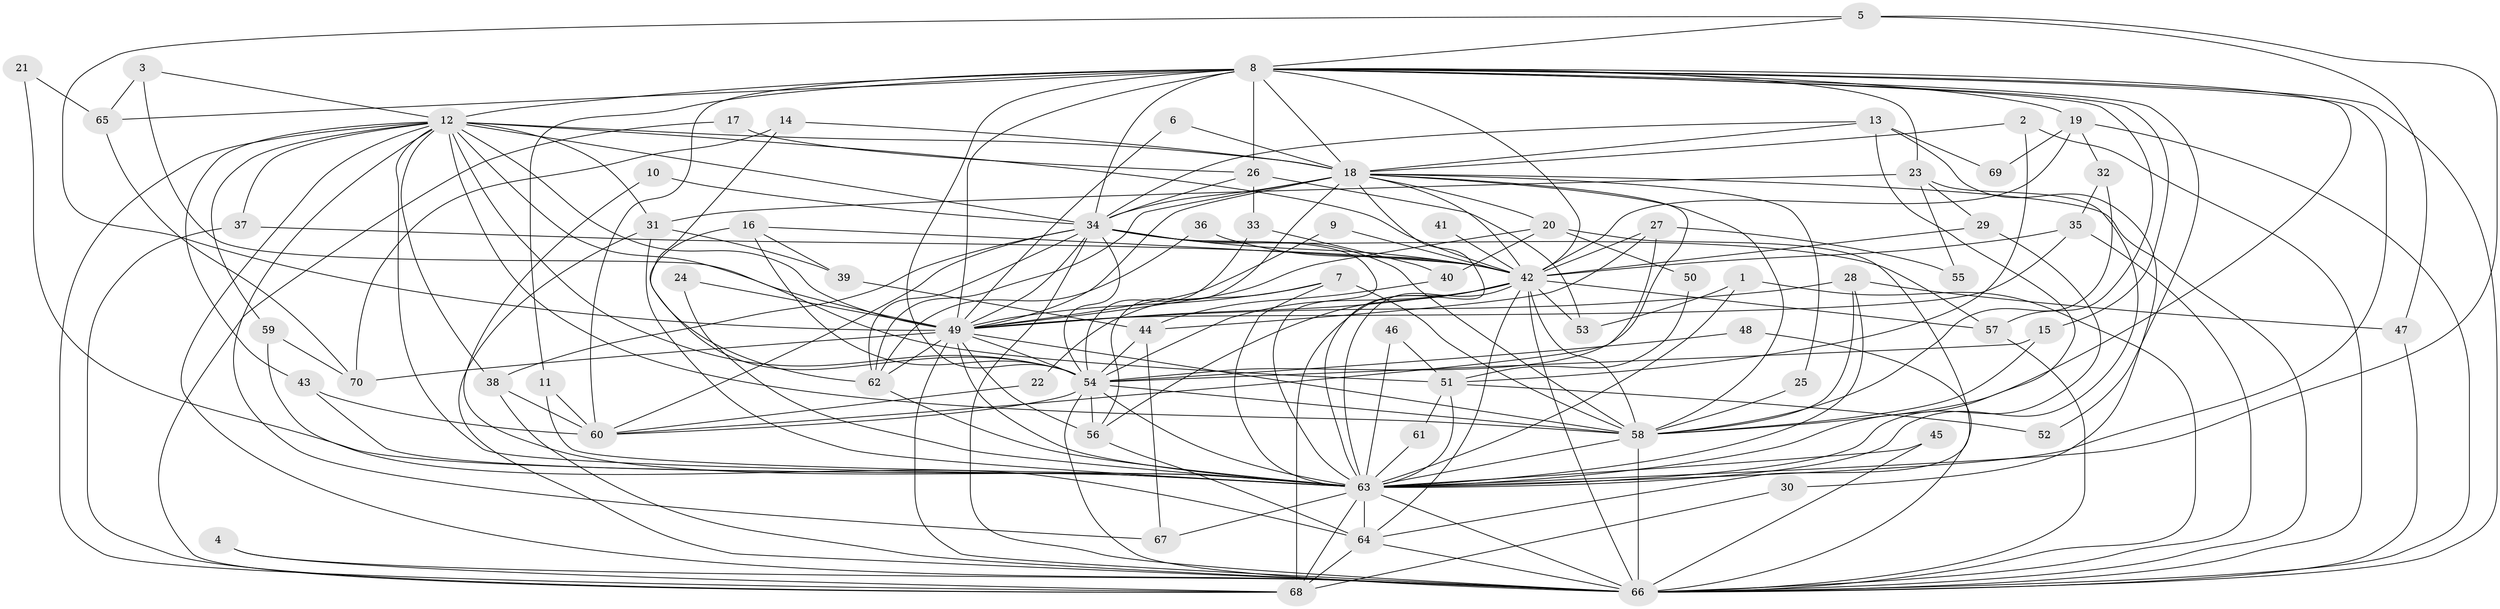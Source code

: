 // original degree distribution, {24: 0.014388489208633094, 22: 0.014388489208633094, 27: 0.014388489208633094, 30: 0.007194244604316547, 36: 0.007194244604316547, 18: 0.007194244604316547, 16: 0.007194244604316547, 9: 0.007194244604316547, 3: 0.20863309352517986, 2: 0.5539568345323741, 4: 0.06474820143884892, 6: 0.02877697841726619, 8: 0.007194244604316547, 5: 0.050359712230215826, 7: 0.007194244604316547}
// Generated by graph-tools (version 1.1) at 2025/01/03/09/25 03:01:35]
// undirected, 70 vertices, 201 edges
graph export_dot {
graph [start="1"]
  node [color=gray90,style=filled];
  1;
  2;
  3;
  4;
  5;
  6;
  7;
  8;
  9;
  10;
  11;
  12;
  13;
  14;
  15;
  16;
  17;
  18;
  19;
  20;
  21;
  22;
  23;
  24;
  25;
  26;
  27;
  28;
  29;
  30;
  31;
  32;
  33;
  34;
  35;
  36;
  37;
  38;
  39;
  40;
  41;
  42;
  43;
  44;
  45;
  46;
  47;
  48;
  49;
  50;
  51;
  52;
  53;
  54;
  55;
  56;
  57;
  58;
  59;
  60;
  61;
  62;
  63;
  64;
  65;
  66;
  67;
  68;
  69;
  70;
  1 -- 53 [weight=1.0];
  1 -- 63 [weight=1.0];
  1 -- 66 [weight=1.0];
  2 -- 18 [weight=1.0];
  2 -- 51 [weight=1.0];
  2 -- 66 [weight=1.0];
  3 -- 12 [weight=1.0];
  3 -- 49 [weight=1.0];
  3 -- 65 [weight=1.0];
  4 -- 66 [weight=1.0];
  4 -- 68 [weight=1.0];
  5 -- 8 [weight=1.0];
  5 -- 47 [weight=1.0];
  5 -- 49 [weight=1.0];
  5 -- 63 [weight=1.0];
  6 -- 18 [weight=1.0];
  6 -- 49 [weight=1.0];
  7 -- 22 [weight=1.0];
  7 -- 49 [weight=1.0];
  7 -- 58 [weight=1.0];
  7 -- 63 [weight=1.0];
  8 -- 11 [weight=1.0];
  8 -- 12 [weight=4.0];
  8 -- 15 [weight=1.0];
  8 -- 18 [weight=3.0];
  8 -- 19 [weight=1.0];
  8 -- 23 [weight=1.0];
  8 -- 26 [weight=2.0];
  8 -- 34 [weight=2.0];
  8 -- 42 [weight=1.0];
  8 -- 49 [weight=2.0];
  8 -- 52 [weight=1.0];
  8 -- 54 [weight=2.0];
  8 -- 57 [weight=1.0];
  8 -- 58 [weight=1.0];
  8 -- 60 [weight=1.0];
  8 -- 63 [weight=1.0];
  8 -- 65 [weight=1.0];
  8 -- 66 [weight=2.0];
  9 -- 42 [weight=1.0];
  9 -- 49 [weight=1.0];
  10 -- 34 [weight=1.0];
  10 -- 63 [weight=1.0];
  11 -- 60 [weight=1.0];
  11 -- 63 [weight=1.0];
  12 -- 18 [weight=1.0];
  12 -- 31 [weight=1.0];
  12 -- 34 [weight=1.0];
  12 -- 37 [weight=1.0];
  12 -- 38 [weight=1.0];
  12 -- 42 [weight=2.0];
  12 -- 43 [weight=1.0];
  12 -- 49 [weight=1.0];
  12 -- 51 [weight=1.0];
  12 -- 54 [weight=1.0];
  12 -- 58 [weight=1.0];
  12 -- 59 [weight=1.0];
  12 -- 63 [weight=3.0];
  12 -- 66 [weight=1.0];
  12 -- 67 [weight=1.0];
  12 -- 68 [weight=1.0];
  13 -- 18 [weight=1.0];
  13 -- 30 [weight=1.0];
  13 -- 34 [weight=1.0];
  13 -- 63 [weight=1.0];
  13 -- 69 [weight=2.0];
  14 -- 18 [weight=1.0];
  14 -- 54 [weight=1.0];
  14 -- 70 [weight=1.0];
  15 -- 54 [weight=1.0];
  15 -- 58 [weight=1.0];
  16 -- 39 [weight=1.0];
  16 -- 42 [weight=1.0];
  16 -- 54 [weight=2.0];
  16 -- 62 [weight=1.0];
  17 -- 26 [weight=1.0];
  17 -- 68 [weight=1.0];
  18 -- 20 [weight=1.0];
  18 -- 25 [weight=1.0];
  18 -- 34 [weight=1.0];
  18 -- 42 [weight=2.0];
  18 -- 49 [weight=2.0];
  18 -- 54 [weight=2.0];
  18 -- 56 [weight=1.0];
  18 -- 58 [weight=1.0];
  18 -- 62 [weight=1.0];
  18 -- 63 [weight=1.0];
  18 -- 66 [weight=1.0];
  19 -- 32 [weight=1.0];
  19 -- 42 [weight=1.0];
  19 -- 66 [weight=1.0];
  19 -- 69 [weight=1.0];
  20 -- 40 [weight=1.0];
  20 -- 49 [weight=1.0];
  20 -- 50 [weight=1.0];
  20 -- 64 [weight=1.0];
  21 -- 63 [weight=1.0];
  21 -- 65 [weight=1.0];
  22 -- 60 [weight=1.0];
  23 -- 29 [weight=1.0];
  23 -- 31 [weight=1.0];
  23 -- 55 [weight=1.0];
  23 -- 63 [weight=1.0];
  24 -- 49 [weight=1.0];
  24 -- 63 [weight=1.0];
  25 -- 58 [weight=1.0];
  26 -- 33 [weight=1.0];
  26 -- 34 [weight=1.0];
  26 -- 53 [weight=1.0];
  27 -- 42 [weight=1.0];
  27 -- 44 [weight=1.0];
  27 -- 55 [weight=1.0];
  27 -- 60 [weight=1.0];
  28 -- 47 [weight=1.0];
  28 -- 49 [weight=1.0];
  28 -- 58 [weight=1.0];
  28 -- 63 [weight=1.0];
  29 -- 42 [weight=1.0];
  29 -- 63 [weight=1.0];
  30 -- 68 [weight=1.0];
  31 -- 39 [weight=1.0];
  31 -- 63 [weight=2.0];
  31 -- 66 [weight=1.0];
  32 -- 35 [weight=1.0];
  32 -- 58 [weight=1.0];
  33 -- 40 [weight=1.0];
  33 -- 54 [weight=1.0];
  34 -- 38 [weight=1.0];
  34 -- 42 [weight=1.0];
  34 -- 49 [weight=1.0];
  34 -- 54 [weight=1.0];
  34 -- 57 [weight=1.0];
  34 -- 58 [weight=1.0];
  34 -- 60 [weight=1.0];
  34 -- 62 [weight=1.0];
  34 -- 63 [weight=1.0];
  34 -- 66 [weight=3.0];
  35 -- 42 [weight=1.0];
  35 -- 49 [weight=1.0];
  35 -- 66 [weight=1.0];
  36 -- 42 [weight=1.0];
  36 -- 62 [weight=1.0];
  37 -- 42 [weight=1.0];
  37 -- 68 [weight=1.0];
  38 -- 60 [weight=1.0];
  38 -- 66 [weight=1.0];
  39 -- 44 [weight=1.0];
  40 -- 44 [weight=1.0];
  41 -- 42 [weight=1.0];
  42 -- 49 [weight=1.0];
  42 -- 53 [weight=1.0];
  42 -- 54 [weight=1.0];
  42 -- 56 [weight=1.0];
  42 -- 57 [weight=1.0];
  42 -- 58 [weight=1.0];
  42 -- 63 [weight=2.0];
  42 -- 64 [weight=1.0];
  42 -- 66 [weight=1.0];
  42 -- 68 [weight=2.0];
  43 -- 60 [weight=1.0];
  43 -- 63 [weight=1.0];
  44 -- 54 [weight=2.0];
  44 -- 67 [weight=1.0];
  45 -- 63 [weight=1.0];
  45 -- 66 [weight=1.0];
  46 -- 51 [weight=1.0];
  46 -- 63 [weight=2.0];
  47 -- 66 [weight=1.0];
  48 -- 54 [weight=1.0];
  48 -- 66 [weight=1.0];
  49 -- 54 [weight=1.0];
  49 -- 56 [weight=1.0];
  49 -- 58 [weight=1.0];
  49 -- 62 [weight=1.0];
  49 -- 63 [weight=1.0];
  49 -- 66 [weight=1.0];
  49 -- 70 [weight=1.0];
  50 -- 51 [weight=1.0];
  51 -- 52 [weight=1.0];
  51 -- 61 [weight=1.0];
  51 -- 63 [weight=2.0];
  54 -- 56 [weight=1.0];
  54 -- 58 [weight=1.0];
  54 -- 60 [weight=1.0];
  54 -- 63 [weight=1.0];
  54 -- 66 [weight=2.0];
  56 -- 64 [weight=1.0];
  57 -- 66 [weight=1.0];
  58 -- 63 [weight=1.0];
  58 -- 66 [weight=3.0];
  59 -- 64 [weight=1.0];
  59 -- 70 [weight=1.0];
  61 -- 63 [weight=1.0];
  62 -- 63 [weight=1.0];
  63 -- 64 [weight=1.0];
  63 -- 66 [weight=1.0];
  63 -- 67 [weight=1.0];
  63 -- 68 [weight=1.0];
  64 -- 66 [weight=1.0];
  64 -- 68 [weight=1.0];
  65 -- 70 [weight=1.0];
}
